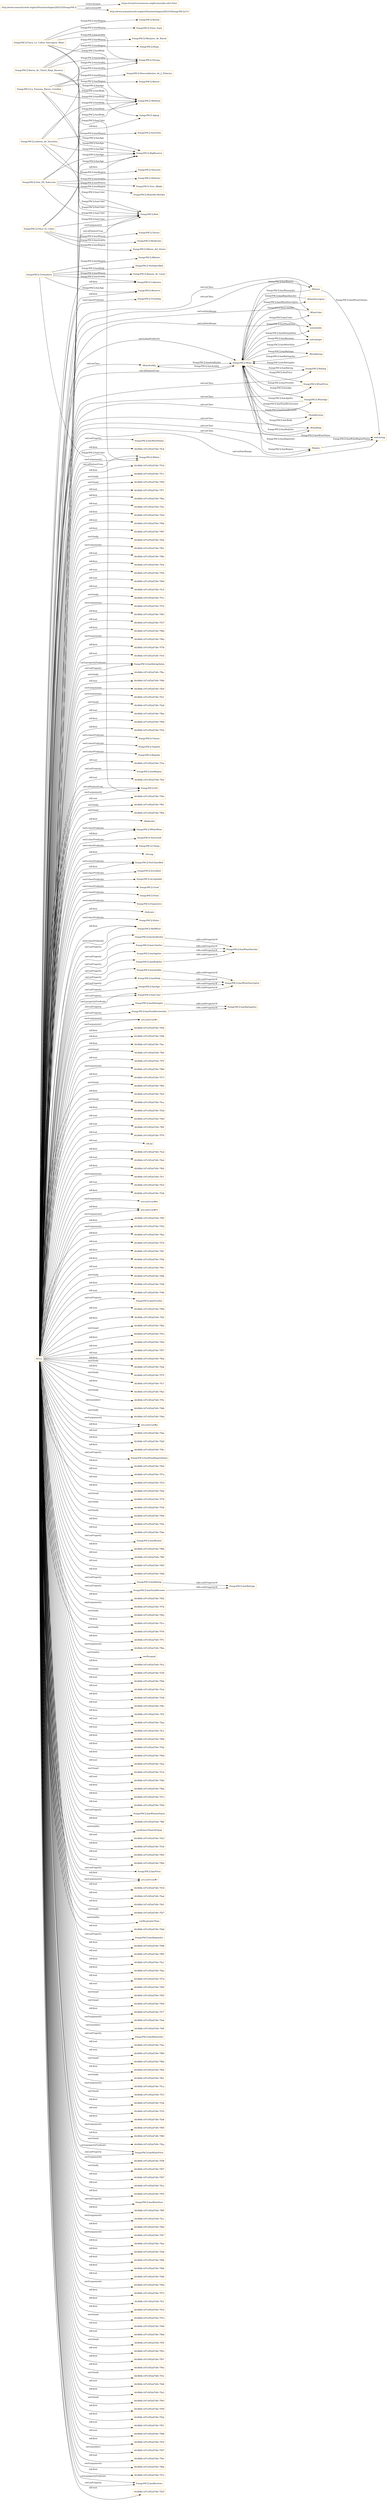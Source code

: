 digraph ar2dtool_diagram { 
rankdir=LR;
size="1501"
node [shape = rectangle, color="orange"]; "frangcPAC2:Trending" ":WineAcidity" ":WineRating" "frangcPAC2:Aging" "frangcPAC2:Classic" "frangcPAC2:Rating" "frangcPAC2:NotSpecified" "frangcPAC2:Superb" "frangcPAC2:Regular" "frangcPAC2:WinePrice" "frangcPAC2:WineAge" "frangcPAC2:Unknown" ":NumReviews" ":Moderate" "frangcPAC2:WhiteWine" "frangcPAC2:VeryGood" ":WineBody" "frangcPAC2:Wine" "frangcPAC2:Cheap" ":Strong" "frangcPAC2:NotClassified" "frangcPAC2:Excellent" "frangcPAC2:Acceptable" "frangcPAC2:NA" ":Region" "frangcPAC2:Good" "frangcPAC2:Red" ":WineDescriptor" "frangcPAC2:BigReserve" ":WineColor" "frangcPAC2:Reserve" "frangcPAC2:Viral" "frangcPAC2:Expensive" ":Winery" ":Delicate" "frangcPAC2:Static" "frangcPAC2:RedWine" "frangcPAC2:White" ; /*classes style*/
	"frangcPAC2:hasBodyInv" -> "frangcPAC2:hasWineDescInv" [ label = "rdfs:subPropertyOf" ];
	"frangcPAC2:hasAcidityInv" -> "frangcPAC2:hasWineDescInv" [ label = "rdfs:subPropertyOf" ];
	"frangcPAC2:hasColor" -> "frangcPAC2:hasWineDescriptor" [ label = "rdfs:subPropertyOf" ];
	"frangcPAC2:hasAcidity" -> "frangcPAC2:hasWineDescriptor" [ label = "rdfs:subPropertyOf" ];
	"frangcPAC2:hasBody" -> "frangcPAC2:hasWineDescriptor" [ label = "rdfs:subPropertyOf" ];
	"frangcPAC2:Baron_de_Chirel_Rioja_Reserva" -> "frangcPAC2:Medium" [ label = "frangcPAC2:hasBody" ];
	"frangcPAC2:Baron_de_Chirel_Rioja_Reserva" -> "frangcPAC2:Red" [ label = "frangcPAC2:hasColor" ];
	"frangcPAC2:Baron_de_Chirel_Rioja_Reserva" -> "frangcPAC2:BigReserve" [ label = "frangcPAC2:hasAge" ];
	"frangcPAC2:Baron_de_Chirel_Rioja_Reserva" -> "frangcPAC2:Strong" [ label = "frangcPAC2:hasAcidity" ];
	"frangcPAC2:Baron_de_Chirel_Rioja_Reserva" -> "frangcPAC2:Rioja" [ label = "frangcPAC2:hasRegion" ];
	"frangcPAC2:Baron_de_Chirel_Rioja_Reserva" -> "frangcPAC2:Marques_de_Riscal" [ label = "frangcPAC2:hasWinery" ];
	"frangcPAC2:hasNumReviewsInv" -> "frangcPAC2:hasRatingsInv" [ label = "rdfs:subPropertyOf" ];
	"http://www.semanticweb.org/mirifran/ontologies/2023/3/frangcPAC2" -> "https://creativecommons.org/licenses/by-nd/3.0/es/" [ label = "terms:license" ];
	"http://www.semanticweb.org/mirifran/ontologies/2023/3/frangcPAC2" -> "http://www.semanticweb.org/mirifran/ontologies/2023/3/frangcPAC2/3.0" [ label = "owl:versionIRI" ];
	"frangcPAC2:La_Faraona_Bierzo_Corullon" -> "frangcPAC2:Red" [ label = "frangcPAC2:hasColor" ];
	"frangcPAC2:La_Faraona_Bierzo_Corullon" -> "frangcPAC2:Bierzo" [ label = "frangcPAC2:hasRegion" ];
	"frangcPAC2:La_Faraona_Bierzo_Corullon" -> "frangcPAC2:Medium" [ label = "frangcPAC2:hasBody" ];
	"frangcPAC2:La_Faraona_Bierzo_Corullon" -> "frangcPAC2:Strong" [ label = "frangcPAC2:hasAcidity" ];
	"frangcPAC2:La_Faraona_Bierzo_Corullon" -> "frangcPAC2:BigReserve" [ label = "frangcPAC2:hasAge" ];
	"frangcPAC2:La_Faraona_Bierzo_Corullon" -> "frangcPAC2:Descendientes_de_J._Palacios" [ label = "frangcPAC2:hasWinery" ];
	"NULL" -> "urn:swrl:var#c" [ label = "swrl:argument1" ];
	"NULL" -> "4fcf68b:187c952d7d9:-7f44" [ label = "rdf:first" ];
	"NULL" -> "4fcf68b:187c952d7d9:-7f96" [ label = "rdf:first" ];
	"NULL" -> "4fcf68b:187c952d7d9:-7fac" [ label = "rdf:first" ];
	"NULL" -> "frangcPAC2:hasAcidityInv" [ label = "owl:onProperty" ];
	"NULL" -> "4fcf68b:187c952d7d9:-7fbf" [ label = "swrl:head" ];
	"NULL" -> "4fcf68b:187c952d7d9:-7f7f" [ label = "rdf:rest" ];
	"NULL" -> "frangcPAC2:Unknown" [ label = "rdf:first" ];
	"NULL" -> "4fcf68b:187c952d7d9:-7f86" [ label = "swrl:arguments" ];
	"NULL" -> "4fcf68b:187c952d7d9:-7f15" [ label = "rdf:first" ];
	"NULL" -> "4fcf68b:187c952d7d9:-7f9e" [ label = "swrl:head" ];
	"NULL" -> "4fcf68b:187c952d7d9:-7fa5" [ label = "rdf:first" ];
	"NULL" -> "4fcf68b:187c952d7d9:-7fca" [ label = "swrl:head" ];
	"NULL" -> "4fcf68b:187c952d7d9:-7f3d" [ label = "rdf:first" ];
	"NULL" -> "4fcf68b:187c952d7d9:-7f49" [ label = "rdf:rest" ];
	"NULL" -> "4fcf68b:187c952d7d9:-7f0f" [ label = "rdf:rest" ];
	"NULL" -> "4fcf68b:187c952d7d9:-7f70" [ label = "rdf:rest" ];
	"NULL" -> "rdf:nil" [ label = "rdf:rest" ];
	"NULL" -> "4fcf68b:187c952d7d9:-7fcd" [ label = "rdf:first" ];
	"NULL" -> "4fcf68b:187c952d7d9:-7fa4" [ label = "rdf:rest" ];
	"NULL" -> "4fcf68b:187c952d7d9:-7f62" [ label = "rdf:first" ];
	"NULL" -> "4fcf68b:187c952d7d9:-7fc1" [ label = "swrl:arguments" ];
	"NULL" -> "frangcPAC2:Viral" [ label = "swrl:classPredicate" ];
	"NULL" -> "4fcf68b:187c952d7d9:-7fc0" [ label = "rdf:rest" ];
	"NULL" -> "4fcf68b:187c952d7d9:-7f36" [ label = "rdf:first" ];
	"NULL" -> "urn:swrl:var#w" [ label = "swrl:argument1" ];
	"NULL" -> "urn:swrl:var#rv" [ label = "swrl:argument2" ];
	"NULL" -> "4fcf68b:187c952d7d9:-7f4f" [ label = "rdf:first" ];
	"NULL" -> "4fcf68b:187c952d7d9:-7f52" [ label = "swrl:arguments" ];
	"NULL" -> "frangcPAC2:hasColor" [ label = "owl:onProperty" ];
	"NULL" -> "4fcf68b:187c952d7d9:-7fbe" [ label = "rdf:first" ];
	"NULL" -> "4fcf68b:187c952d7d9:-7f74" [ label = "rdf:rest" ];
	"NULL" -> "4fcf68b:187c952d7d9:-7f41" [ label = "rdf:first" ];
	"NULL" -> "frangcPAC2:Trending" [ label = "swrl:classPredicate" ];
	"NULL" -> "4fcf68b:187c952d7d9:-7f5b" [ label = "rdf:first" ];
	"NULL" -> "4fcf68b:187c952d7d9:-7f6c" [ label = "rdf:rest" ];
	"NULL" -> "4fcf68b:187c952d7d9:-7f9b" [ label = "swrl:body" ];
	"NULL" -> "frangcPAC2:Good" [ label = "swrl:classPredicate" ];
	"NULL" -> "4fcf68b:187c952d7d9:-7f48" [ label = "rdf:first" ];
	"NULL" -> "frangcPAC2:Classic" [ label = "swrl:classPredicate" ];
	"NULL" -> "4fcf68b:187c952d7d9:-7f4b" [ label = "rdf:rest" ];
	"NULL" -> "frangcPAC2:hasPriceInv" [ label = "owl:onProperty" ];
	"NULL" -> "frangcPAC2:BigReserve" [ label = "rdf:first" ];
	"NULL" -> "4fcf68b:187c952d7d9:-7f99" [ label = "rdf:rest" ];
	"NULL" -> "4fcf68b:187c952d7d9:-7f2f" [ label = "rdf:first" ];
	"NULL" -> "4fcf68b:187c952d7d9:-7f6a" [ label = "swrl:head" ];
	"NULL" -> "4fcf68b:187c952d7d9:-7f53" [ label = "rdf:first" ];
	"NULL" -> "4fcf68b:187c952d7d9:-7f20" [ label = "rdf:rest" ];
	"NULL" -> "frangcPAC2:Wine" [ label = "swrl:classPredicate" ];
	"NULL" -> "4fcf68b:187c952d7d9:-7f57" [ label = "rdf:rest" ];
	"NULL" -> "4fcf68b:187c952d7d9:-7f0a" [ label = "rdf:first" ];
	"NULL" -> "4fcf68b:187c952d7d9:-7fa6" [ label = "swrl:body" ];
	"NULL" -> "4fcf68b:187c952d7d9:-7f75" [ label = "rdf:first" ];
	"NULL" -> "4fcf68b:187c952d7d9:-7fc7" [ label = "swrl:body" ];
	"NULL" -> "4fcf68b:187c952d7d9:-7fb3" [ label = "rdf:first" ];
	"NULL" -> ":Moderate" [ label = "rdf:first" ];
	"NULL" -> "4fcf68b:187c952d7d9:-7f5c" [ label = "swrl:body" ];
	"NULL" -> "4fcf68b:187c952d7d9:-7fdb" [ label = "owl:members" ];
	"NULL" -> "4fcf68b:187c952d7d9:-7f4d" [ label = "swrl:body" ];
	"NULL" -> "urn:swrl:var#p" [ label = "rdf:first" ];
	"NULL" -> "4fcf68b:187c952d7d9:-7fda" [ label = "rdf:rest" ];
	"NULL" -> "4fcf68b:187c952d7d9:-7f29" [ label = "rdf:first" ];
	"NULL" -> "4fcf68b:187c952d7d9:-7f4c" [ label = "rdf:first" ];
	"NULL" -> ":WineBody" [ label = "owl:onClass" ];
	"NULL" -> "frangcPAC2:RedWine" [ label = "swrl:classPredicate" ];
	"NULL" -> ":Delicate" [ label = "rdf:first" ];
	"NULL" -> "xsd:double" [ label = "owl:onDataRange" ];
	"NULL" -> "frangcPAC2:hasWineRegionName" [ label = "owl:onProperty" ];
	"NULL" -> "4fcf68b:187c952d7d9:-7fb9" [ label = "rdf:first" ];
	"NULL" -> "4fcf68b:187c952d7d9:-7f7a" [ label = "rdf:rest" ];
	"NULL" -> "frangcPAC2:WinePrice" [ label = "owl:onClass" ];
	"NULL" -> "4fcf68b:187c952d7d9:-7f19" [ label = "rdf:rest" ];
	"NULL" -> "4fcf68b:187c952d7d9:-7f24" [ label = "rdf:first" ];
	"NULL" -> "4fcf68b:187c952d7d9:-7f79" [ label = "swrl:head" ];
	"NULL" -> "frangcPAC2:VeryGood" [ label = "swrl:classPredicate" ];
	"NULL" -> "4fcf68b:187c952d7d9:-7f39" [ label = "swrl:body" ];
	"NULL" -> "4fcf68b:187c952d7d9:-7f90" [ label = "swrl:body" ];
	"NULL" -> "4fcf68b:187c952d7d9:-7f5e" [ label = "rdf:first" ];
	"NULL" -> "4fcf68b:187c952d7d9:-7fde" [ label = "rdf:rest" ];
	"NULL" -> "frangcPAC2:hasWinery" [ label = "owl:onProperty" ];
	"NULL" -> ":Winery" [ label = "owl:onClass" ];
	"NULL" -> "4fcf68b:187c952d7d9:-7f66" [ label = "rdf:first" ];
	"NULL" -> "4fcf68b:187c952d7d9:-7f9f" [ label = "rdf:rest" ];
	"NULL" -> "4fcf68b:187c952d7d9:-7f65" [ label = "rdf:rest" ];
	"NULL" -> "4fcf68b:187c952d7d9:-7fd6" [ label = "rdf:rest" ];
	"NULL" -> "frangcPAC2:hasNumReviews" [ label = "owl:onProperty" ];
	"NULL" -> "4fcf68b:187c952d7d9:-7f92" [ label = "rdf:first" ];
	"NULL" -> "urn:swrl:var#p" [ label = "swrl:argument2" ];
	"NULL" -> "4fcf68b:187c952d7d9:-7f7b" [ label = "swrl:arguments" ];
	"NULL" -> "4fcf68b:187c952d7d9:-7f42" [ label = "swrl:body" ];
	"NULL" -> "4fcf68b:187c952d7d9:-7f1e" [ label = "rdf:first" ];
	"NULL" -> "4fcf68b:187c952d7d9:-7f76" [ label = "swrl:body" ];
	"NULL" -> "4fcf68b:187c952d7d9:-7f7c" [ label = "rdf:first" ];
	"NULL" -> "4fcf68b:187c952d7d9:-7f6e" [ label = "swrl:arguments" ];
	"NULL" -> "frangcPAC2:hasRating" [ label = "owl:onProperty" ];
	"NULL" -> "swrlb:equal" [ label = "swrl:builtin" ];
	"NULL" -> "4fcf68b:187c952d7d9:-7fc2" [ label = "rdf:first" ];
	"NULL" -> "4fcf68b:187c952d7d9:-7f30" [ label = "swrl:body" ];
	"NULL" -> "xsd:string" [ label = "owl:onDataRange" ];
	"NULL" -> "4fcf68b:187c952d7d9:-7f94" [ label = "rdf:rest" ];
	"NULL" -> "4fcf68b:187c952d7d9:-7fcb" [ label = "rdf:rest" ];
	"NULL" -> "4fcf68b:187c952d7d9:-7f38" [ label = "rdf:first" ];
	"NULL" -> "frangcPAC2:White" [ label = "owl:allValuesFrom" ];
	"NULL" -> "4fcf68b:187c952d7d9:-7f8c" [ label = "rdf:rest" ];
	"NULL" -> "4fcf68b:187c952d7d9:-7f3f" [ label = "rdf:first" ];
	"NULL" -> "4fcf68b:187c952d7d9:-7faa" [ label = "rdf:rest" ];
	"NULL" -> "frangcPAC2:hasBodyInv" [ label = "owl:onProperty" ];
	"NULL" -> ":Strong" [ label = "rdf:first" ];
	"NULL" -> "4fcf68b:187c952d7d9:-7fc3" [ label = "rdf:rest" ];
	"NULL" -> "4fcf68b:187c952d7d9:-7f08" [ label = "rdf:first" ];
	"NULL" -> "4fcf68b:187c952d7d9:-7f2b" [ label = "rdf:first" ];
	"NULL" -> "4fcf68b:187c952d7d9:-7f9d" [ label = "rdf:first" ];
	"NULL" -> "4fcf68b:187c952d7d9:-7fa2" [ label = "rdf:rest" ];
	"NULL" -> "4fcf68b:187c952d7d9:-7f14" [ label = "swrl:head" ];
	"NULL" -> "frangcPAC2:hasBody" [ label = "owl:onProperty" ];
	"NULL" -> "4fcf68b:187c952d7d9:-7f40" [ label = "rdf:rest" ];
	"NULL" -> "4fcf68b:187c952d7d9:-7fbb" [ label = "rdf:first" ];
	"NULL" -> "frangcPAC2:hasColorInv" [ label = "owl:onProperty" ];
	"NULL" -> "4fcf68b:187c952d7d9:-7f13" [ label = "rdf:first" ];
	"NULL" -> "frangcPAC2:hasAgeInv" [ label = "owl:onProperty" ];
	"NULL" -> "4fcf68b:187c952d7d9:-7f56" [ label = "rdf:rest" ];
	"NULL" -> "frangcPAC2:hasWineryName" [ label = "owl:onProperty" ];
	"NULL" -> "4fcf68b:187c952d7d9:-7f8f" [ label = "rdf:first" ];
	"NULL" -> "frangcPAC2:NotClassified" [ label = "rdf:first" ];
	"NULL" -> "frangcPAC2:Wine" [ label = "owl:allValuesFrom" ];
	"NULL" -> "swrlb:lessThanOrEqual" [ label = "swrl:builtin" ];
	"NULL" -> "4fcf68b:187c952d7d9:-7f23" [ label = "rdf:rest" ];
	"NULL" -> "4fcf68b:187c952d7d9:-7f34" [ label = "rdf:first" ];
	"NULL" -> "4fcf68b:187c952d7d9:-7fb5" [ label = "rdf:rest" ];
	"NULL" -> "4fcf68b:187c952d7d9:-7f60" [ label = "rdf:rest" ];
	"NULL" -> "frangcPAC2:hasAcidity" [ label = "owl:onProperty" ];
	"NULL" -> "frangcPAC2:hasPrice" [ label = "owl:onProperty" ];
	"NULL" -> "urn:swrl:var#r" [ label = "swrl:argument2" ];
	"NULL" -> "4fcf68b:187c952d7d9:-7f18" [ label = "rdf:rest" ];
	"NULL" -> "4fcf68b:187c952d7d9:-7fad" [ label = "rdf:rest" ];
	"NULL" -> "4fcf68b:187c952d7d9:-7fd1" [ label = "rdf:first" ];
	"NULL" -> "4fcf68b:187c952d7d9:-7f27" [ label = "swrl:body" ];
	"NULL" -> "swrlb:greaterThan" [ label = "swrl:builtin" ];
	"NULL" -> "4fcf68b:187c952d7d9:-7fdd" [ label = "rdf:rest" ];
	"NULL" -> "frangcPAC2:hasRegionInv" [ label = "owl:onProperty" ];
	"NULL" -> "4fcf68b:187c952d7d9:-7f98" [ label = "rdf:first" ];
	"NULL" -> "4fcf68b:187c952d7d9:-7f85" [ label = "rdf:rest" ];
	"NULL" -> ":WineAcidity" [ label = "owl:onClass" ];
	"NULL" -> "4fcf68b:187c952d7d9:-7fa1" [ label = "rdf:first" ];
	"NULL" -> "4fcf68b:187c952d7d9:-7f4a" [ label = "rdf:first" ];
	"NULL" -> "frangcPAC2:NotClassified" [ label = "swrl:classPredicate" ];
	"NULL" -> "4fcf68b:187c952d7d9:-7f7d" [ label = "rdf:rest" ];
	"NULL" -> "frangcPAC2:Acceptable" [ label = "swrl:classPredicate" ];
	"NULL" -> "4fcf68b:187c952d7d9:-7fd5" [ label = "rdf:rest" ];
	"NULL" -> "4fcf68b:187c952d7d9:-7f45" [ label = "swrl:head" ];
	"NULL" -> "4fcf68b:187c952d7d9:-7f09" [ label = "swrl:head" ];
	"NULL" -> "4fcf68b:187c952d7d9:-7f17" [ label = "rdf:first" ];
	"NULL" -> "frangcPAC2:Aging" [ label = "rdf:first" ];
	"NULL" -> "frangcPAC2:Superb" [ label = "swrl:classPredicate" ];
	"NULL" -> "4fcf68b:187c952d7d9:-7fab" [ label = "swrl:arguments" ];
	"NULL" -> "4fcf68b:187c952d7d9:-7fdf" [ label = "owl:members" ];
	"NULL" -> "frangcPAC2:hasWineryInv" [ label = "owl:onProperty" ];
	"NULL" -> "frangcPAC2:NA" [ label = "swrl:argument2" ];
	"NULL" -> "4fcf68b:187c952d7d9:-7f2e" [ label = "rdf:rest" ];
	"NULL" -> "4fcf68b:187c952d7d9:-7f89" [ label = "rdf:rest" ];
	"NULL" -> "4fcf68b:187c952d7d9:-7f84" [ label = "swrl:head" ];
	"NULL" -> "4fcf68b:187c952d7d9:-7f64" [ label = "rdf:first" ];
	"NULL" -> "4fcf68b:187c952d7d9:-7fb1" [ label = "swrl:body" ];
	"NULL" -> "4fcf68b:187c952d7d9:-7f1a" [ label = "swrl:arguments" ];
	"NULL" -> "4fcf68b:187c952d7d9:-7f1f" [ label = "swrl:head" ];
	"NULL" -> "4fcf68b:187c952d7d9:-7f3b" [ label = "rdf:first" ];
	"NULL" -> "4fcf68b:187c952d7d9:-7f35" [ label = "rdf:rest" ];
	"NULL" -> "4fcf68b:187c952d7d9:-7fa8" [ label = "rdf:first" ];
	"NULL" -> "4fcf68b:187c952d7d9:-7f95" [ label = "swrl:arguments" ];
	"NULL" -> "4fcf68b:187c952d7d9:-7f80" [ label = "rdf:first" ];
	"NULL" -> "4fcf68b:187c952d7d9:-7f2a" [ label = "swrl:head" ];
	"NULL" -> "frangcPAC2:hasWinePrice" [ label = "owl:onProperty" ];
	"NULL" -> "4fcf68b:187c952d7d9:-7f58" [ label = "swrl:arguments" ];
	"NULL" -> "4fcf68b:187c952d7d9:-7f67" [ label = "swrl:body" ];
	"NULL" -> "4fcf68b:187c952d7d9:-7f97" [ label = "rdf:rest" ];
	"NULL" -> "4fcf68b:187c952d7d9:-7fce" [ label = "rdf:rest" ];
	"NULL" -> "4fcf68b:187c952d7d9:-7f55" [ label = "rdf:first" ];
	"NULL" -> "frangcPAC2:hasWineYear" [ label = "owl:onProperty" ];
	"NULL" -> "4fcf68b:187c952d7d9:-7f6f" [ label = "rdf:first" ];
	"NULL" -> "4fcf68b:187c952d7d9:-7fcc" [ label = "swrl:arguments" ];
	"NULL" -> "frangcPAC2:Excellent" [ label = "swrl:classPredicate" ];
	"NULL" -> "4fcf68b:187c952d7d9:-7fb0" [ label = "rdf:first" ];
	"NULL" -> "4fcf68b:187c952d7d9:-7f47" [ label = "swrl:arguments" ];
	"NULL" -> "frangcPAC2:hasNumReviewsInv" [ label = "owl:onProperty" ];
	"NULL" -> ":NumReviews" [ label = "owl:onClass" ];
	"NULL" -> "4fcf68b:187c952d7d9:-7fae" [ label = "rdf:first" ];
	"NULL" -> "4fcf68b:187c952d7d9:-7f26" [ label = "rdf:first" ];
	"NULL" -> "urn:swrl:var#rv" [ label = "rdf:first" ];
	"NULL" -> "urn:swrl:var#r" [ label = "rdf:first" ];
	"NULL" -> "frangcPAC2:Regular" [ label = "swrl:classPredicate" ];
	"NULL" -> "4fcf68b:187c952d7d9:-7f8b" [ label = "rdf:first" ];
	"NULL" -> "4fcf68b:187c952d7d9:-7f6b" [ label = "rdf:first" ];
	"NULL" -> "4fcf68b:187c952d7d9:-7fd0" [ label = "rdf:rest" ];
	"NULL" -> "4fcf68b:187c952d7d9:-7f0d" [ label = "swrl:arguments" ];
	"NULL" -> "4fcf68b:187c952d7d9:-7f73" [ label = "rdf:first" ];
	"NULL" -> "xsd:integer" [ label = "owl:onDataRange" ];
	"NULL" -> "4fcf68b:187c952d7d9:-7fcf" [ label = "rdf:first" ];
	"NULL" -> "4fcf68b:187c952d7d9:-7f10" [ label = "rdf:first" ];
	"NULL" -> "4fcf68b:187c952d7d9:-7f33" [ label = "swrl:head" ];
	"NULL" -> "frangcPAC2:Expensive" [ label = "swrl:classPredicate" ];
	"NULL" -> "4fcf68b:187c952d7d9:-7fd9" [ label = "rdf:rest" ];
	"NULL" -> "4fcf68b:187c952d7d9:-7fb8" [ label = "rdf:rest" ];
	"NULL" -> "4fcf68b:187c952d7d9:-7f5f" [ label = "swrl:head" ];
	"NULL" -> "4fcf68b:187c952d7d9:-7f63" [ label = "rdf:rest" ];
	"NULL" -> "4fcf68b:187c952d7d9:-7fb7" [ label = "rdf:first" ];
	"NULL" -> "4fcf68b:187c952d7d9:-7f0e" [ label = "rdf:first" ];
	"NULL" -> "4fcf68b:187c952d7d9:-7f3c" [ label = "swrl:head" ];
	"NULL" -> "4fcf68b:187c952d7d9:-7fd4" [ label = "rdf:rest" ];
	"NULL" -> "4fcf68b:187c952d7d9:-7fa3" [ label = "rdf:first" ];
	"NULL" -> "4fcf68b:187c952d7d9:-7f93" [ label = "swrl:head" ];
	"NULL" -> "4fcf68b:187c952d7d9:-7f59" [ label = "rdf:first" ];
	"NULL" -> "4fcf68b:187c952d7d9:-7f22" [ label = "rdf:first" ];
	"NULL" -> "4fcf68b:187c952d7d9:-7f51" [ label = "rdf:rest" ];
	"NULL" -> "4fcf68b:187c952d7d9:-7f88" [ label = "rdf:rest" ];
	"NULL" -> "4fcf68b:187c952d7d9:-7fc9" [ label = "rdf:first" ];
	"NULL" -> "4fcf68b:187c952d7d9:-7fd7" [ label = "owl:members" ];
	"NULL" -> "4fcf68b:187c952d7d9:-7f0c" [ label = "rdf:rest" ];
	"NULL" -> "4fcf68b:187c952d7d9:-7fb6" [ label = "swrl:arguments" ];
	"NULL" -> "frangcPAC2:Red" [ label = "swrl:argument2" ];
	"NULL" -> "4fcf68b:187c952d7d9:-7f7e" [ label = "rdf:first" ];
	"NULL" -> "frangcPAC2:hasReviews" [ label = "owl:onProperty" ];
	"NULL" -> "4fcf68b:187c952d7d9:-7f25" [ label = "rdf:rest" ];
	"NULL" -> "frangcPAC2:hasWineName" [ label = "owl:onProperty" ];
	"NULL" -> "frangcPAC2:hasWinePrice" [ label = "swrl:propertyPredicate" ];
	"NULL" -> "4fcf68b:187c952d7d9:-7fc4" [ label = "rdf:first" ];
	"NULL" -> "4fcf68b:187c952d7d9:-7f1b" [ label = "rdf:first" ];
	"NULL" -> "4fcf68b:187c952d7d9:-7f11" [ label = "swrl:body" ];
	"NULL" -> "frangcPAC2:Static" [ label = "swrl:classPredicate" ];
	"NULL" -> "4fcf68b:187c952d7d9:-7f50" [ label = "swrl:head" ];
	"NULL" -> "4fcf68b:187c952d7d9:-7f71" [ label = "rdf:rest" ];
	"NULL" -> "4fcf68b:187c952d7d9:-7f9a" [ label = "rdf:first" ];
	"NULL" -> "4fcf68b:187c952d7d9:-7f2c" [ label = "rdf:rest" ];
	"NULL" -> "frangcPAC2:NA" [ label = "owl:allValuesFrom" ];
	"NULL" -> "4fcf68b:187c952d7d9:-7f2d" [ label = "rdf:first" ];
	"NULL" -> "4fcf68b:187c952d7d9:-7f0b" [ label = "rdf:rest" ];
	"NULL" -> "frangcPAC2:White" [ label = "swrl:argument2" ];
	"NULL" -> "frangcPAC2:WineAge" [ label = "owl:onClass" ];
	"NULL" -> "urn:swrl:var#c" [ label = "swrl:argument2" ];
	"NULL" -> "frangcPAC2:RedWine" [ label = "rdf:first" ];
	"NULL" -> "4fcf68b:187c952d7d9:-7f87" [ label = "rdf:first" ];
	"NULL" -> "4fcf68b:187c952d7d9:-7fd2" [ label = "swrl:body" ];
	"NULL" -> "4fcf68b:187c952d7d9:-7f61" [ label = "swrl:arguments" ];
	"NULL" -> "frangcPAC2:Rating" [ label = "owl:onClass" ];
	"NULL" -> "4fcf68b:187c952d7d9:-7f8e" [ label = "rdf:rest" ];
	"NULL" -> "4fcf68b:187c952d7d9:-7fc6" [ label = "rdf:first" ];
	"NULL" -> "4fcf68b:187c952d7d9:-7f54" [ label = "rdf:rest" ];
	"NULL" -> "frangcPAC2:hasRatingInv" [ label = "owl:onProperty" ];
	"NULL" -> "frangcPAC2:WhiteWine" [ label = "rdf:first" ];
	"NULL" -> "4fcf68b:187c952d7d9:-7f6d" [ label = "rdf:rest" ];
	"NULL" -> "4fcf68b:187c952d7d9:-7fc5" [ label = "rdf:rest" ];
	"NULL" -> "frangcPAC2:Cheap" [ label = "swrl:classPredicate" ];
	"NULL" -> "4fcf68b:187c952d7d9:-7f1c" [ label = "swrl:body" ];
	"NULL" -> "4fcf68b:187c952d7d9:-7f72" [ label = "swrl:arguments" ];
	"NULL" -> ":WineColor" [ label = "owl:onClass" ];
	"NULL" -> "4fcf68b:187c952d7d9:-7f83" [ label = "rdf:first" ];
	"NULL" -> "frangcPAC2:hasReviews" [ label = "swrl:propertyPredicate" ];
	"NULL" -> "4fcf68b:187c952d7d9:-7f37" [ label = "rdf:rest" ];
	"NULL" -> "4fcf68b:187c952d7d9:-7f8d" [ label = "rdf:first" ];
	"NULL" -> "4fcf68b:187c952d7d9:-7f8a" [ label = "swrl:arguments" ];
	"NULL" -> "4fcf68b:187c952d7d9:-7f78" [ label = "rdf:first" ];
	"NULL" -> "4fcf68b:187c952d7d9:-7f16" [ label = "rdf:rest" ];
	"NULL" -> "frangcPAC2:hasRatingValue" [ label = "owl:onProperty" ];
	"NULL" -> "frangcPAC2:WhiteWine" [ label = "swrl:classPredicate" ];
	"NULL" -> "4fcf68b:187c952d7d9:-7fbc" [ label = "swrl:body" ];
	"NULL" -> "4fcf68b:187c952d7d9:-7f46" [ label = "rdf:rest" ];
	"NULL" -> "frangcPAC2:hasColor" [ label = "swrl:propertyPredicate" ];
	"NULL" -> "frangcPAC2:Reserve" [ label = "rdf:first" ];
	"NULL" -> "4fcf68b:187c952d7d9:-7fa0" [ label = "swrl:arguments" ];
	"NULL" -> "4fcf68b:187c952d7d9:-7f21" [ label = "swrl:arguments" ];
	"NULL" -> "4fcf68b:187c952d7d9:-7fa9" [ label = "swrl:head" ];
	"NULL" -> "4fcf68b:187c952d7d9:-7fba" [ label = "rdf:rest" ];
	"NULL" -> "4fcf68b:187c952d7d9:-7f69" [ label = "rdf:first" ];
	"NULL" -> "4fcf68b:187c952d7d9:-7f32" [ label = "rdf:first" ];
	"NULL" -> "4fcf68b:187c952d7d9:-7f3e" [ label = "rdf:rest" ];
	"NULL" -> "frangcPAC2:hasRegion" [ label = "owl:onProperty" ];
	"NULL" -> "frangcPAC2:hasAge" [ label = "owl:onProperty" ];
	"NULL" -> "frangcPAC2:Red" [ label = "owl:allValuesFrom" ];
	"NULL" -> "4fcf68b:187c952d7d9:-7faf" [ label = "rdf:rest" ];
	"NULL" -> ":Region" [ label = "owl:onClass" ];
	"NULL" -> "4fcf68b:187c952d7d9:-7f5a" [ label = "rdf:rest" ];
	"NULL" -> "frangcPAC2:hasRatingValue" [ label = "swrl:propertyPredicate" ];
	"NULL" -> "4fcf68b:187c952d7d9:-7f81" [ label = "swrl:body" ];
	"NULL" -> "4fcf68b:187c952d7d9:-7fb4" [ label = "swrl:head" ];
	"frangcPAC2:hasColorInv" -> "frangcPAC2:hasWineDescInv" [ label = "rdfs:subPropertyOf" ];
	"frangcPAC2:Finca_La_Colina_Sauvignon_Blanc" -> "frangcPAC2:Vinos_Sanz" [ label = "frangcPAC2:hasWinery" ];
	"frangcPAC2:Finca_La_Colina_Sauvignon_Blanc" -> "frangcPAC2:Aging" [ label = "frangcPAC2:hasAge" ];
	"frangcPAC2:Finca_La_Colina_Sauvignon_Blanc" -> "frangcPAC2:Strong" [ label = "frangcPAC2:hasAcidity" ];
	"frangcPAC2:Finca_La_Colina_Sauvignon_Blanc" -> "frangcPAC2:Medium" [ label = "frangcPAC2:hasBody" ];
	"frangcPAC2:Finca_La_Colina_Sauvignon_Blanc" -> "frangcPAC2:White" [ label = "frangcPAC2:hasColor" ];
	"frangcPAC2:Finca_La_Colina_Sauvignon_Blanc" -> "frangcPAC2:Rueda" [ label = "frangcPAC2:hasRegion" ];
	"frangcPAC2:hasNumReviews" -> "frangcPAC2:hasRatings" [ label = "rdfs:subPropertyOf" ];
	"frangcPAC2:hasAge" -> "frangcPAC2:hasWineDescriptor" [ label = "rdfs:subPropertyOf" ];
	"frangcPAC2:hasRatingInv" -> "frangcPAC2:hasRatingsInv" [ label = "rdfs:subPropertyOf" ];
	"frangcPAC2:Laderas_de_Inurrieta" -> "frangcPAC2:Strong" [ label = "frangcPAC2:hasAcidity" ];
	"frangcPAC2:Laderas_de_Inurrieta" -> "frangcPAC2:Inurrieta" [ label = "frangcPAC2:hasWinery" ];
	"frangcPAC2:Laderas_de_Inurrieta" -> "frangcPAC2:BigReserve" [ label = "frangcPAC2:hasAge" ];
	"frangcPAC2:Laderas_de_Inurrieta" -> "frangcPAC2:Red" [ label = "frangcPAC2:hasColor" ];
	"frangcPAC2:Laderas_de_Inurrieta" -> "frangcPAC2:Medium" [ label = "frangcPAC2:hasBody" ];
	"frangcPAC2:Laderas_de_Inurrieta" -> "frangcPAC2:Navarra" [ label = "frangcPAC2:hasRegion" ];
	"frangcPAC2:Don_PX_Seleccion" -> "frangcPAC2:Red" [ label = "frangcPAC2:hasColor" ];
	"frangcPAC2:Don_PX_Seleccion" -> "frangcPAC2:Medium" [ label = "frangcPAC2:hasBody" ];
	"frangcPAC2:Don_PX_Seleccion" -> "frangcPAC2:Delicate" [ label = "frangcPAC2:hasAcidity" ];
	"frangcPAC2:Don_PX_Seleccion" -> "frangcPAC2:Toro_Albala" [ label = "frangcPAC2:hasWinery" ];
	"frangcPAC2:Don_PX_Seleccion" -> "frangcPAC2:Montilla-Moriles" [ label = "frangcPAC2:hasRegion" ];
	"frangcPAC2:Don_PX_Seleccion" -> "frangcPAC2:BigReserve" [ label = "frangcPAC2:hasAge" ];
	"frangcPAC2:hasAgeInv" -> "frangcPAC2:hasWineDescInv" [ label = "rdfs:subPropertyOf" ];
	"frangcPAC2:Treixadura" -> "frangcPAC2:Ramon_do_Casar" [ label = "frangcPAC2:hasWinery" ];
	"frangcPAC2:Treixadura" -> "frangcPAC2:NA" [ label = "frangcPAC2:hasColor" ];
	"frangcPAC2:Treixadura" -> "frangcPAC2:Ribeiro" [ label = "frangcPAC2:hasRegion" ];
	"frangcPAC2:Treixadura" -> "frangcPAC2:Reserve" [ label = "frangcPAC2:hasAge" ];
	"frangcPAC2:Treixadura" -> "frangcPAC2:Unknown" [ label = "frangcPAC2:hasAcidity" ];
	"frangcPAC2:Treixadura" -> "frangcPAC2:NotSpecified" [ label = "frangcPAC2:hasBody" ];
	"frangcPAC2:hasRating" -> "frangcPAC2:hasRatings" [ label = "rdfs:subPropertyOf" ];
	"frangcPAC2:Finca_El_Canto" -> "frangcPAC2:Moderate" [ label = "frangcPAC2:hasAcidity" ];
	"frangcPAC2:Finca_El_Canto" -> "frangcPAC2:Ribera_del_Duero" [ label = "frangcPAC2:hasRegion" ];
	"frangcPAC2:Finca_El_Canto" -> "frangcPAC2:BigReserve" [ label = "frangcPAC2:hasAge" ];
	"frangcPAC2:Finca_El_Canto" -> "frangcPAC2:Tarsus" [ label = "frangcPAC2:hasWinery" ];
	"frangcPAC2:Finca_El_Canto" -> "frangcPAC2:Medium" [ label = "frangcPAC2:hasBody" ];
	"frangcPAC2:Finca_El_Canto" -> "frangcPAC2:Red" [ label = "frangcPAC2:hasColor" ];
	"frangcPAC2:Wine" -> ":Winery" [ label = "frangcPAC2:hasWinery" ];
	"frangcPAC2:Wine" -> "xsd:integer" [ label = "frangcPAC2:hasReviews" ];
	":WineDescriptor" -> "frangcPAC2:Wine" [ label = "frangcPAC2:hasWineDescInv" ];
	":Region" -> "xsd:string" [ label = "frangcPAC2:hasWineRegionName" ];
	":Region" -> "frangcPAC2:Wine" [ label = "frangcPAC2:hasRegionInv" ];
	"frangcPAC2:Wine" -> "xsd:double" [ label = "frangcPAC2:hasWinePrice" ];
	"frangcPAC2:Wine" -> "xsd:double" [ label = "frangcPAC2:hasRatingValue" ];
	"frangcPAC2:Wine" -> ":WineDescriptor" [ label = "frangcPAC2:hasWineDescriptor" ];
	"frangcPAC2:Wine" -> ":WineRating" [ label = "frangcPAC2:hasRatings" ];
	"frangcPAC2:Wine" -> "frangcPAC2:WineAge" [ label = "frangcPAC2:hasAge" ];
	":WineColor" -> "frangcPAC2:Wine" [ label = "frangcPAC2:hasColorInv" ];
	":WineAcidity" -> "frangcPAC2:Wine" [ label = "frangcPAC2:hasAcidityInv" ];
	"frangcPAC2:Wine" -> ":WineBody" [ label = "frangcPAC2:hasBody" ];
	"frangcPAC2:WineAge" -> "frangcPAC2:Wine" [ label = "frangcPAC2:hasAgeInv" ];
	"frangcPAC2:Wine" -> "frangcPAC2:WinePrice" [ label = "frangcPAC2:hasPrice" ];
	"frangcPAC2:Wine" -> ":NumReviews" [ label = "frangcPAC2:hasNumReviews" ];
	"frangcPAC2:Wine" -> "xsd:integer" [ label = "frangcPAC2:hasWineYear" ];
	"frangcPAC2:Rating" -> "frangcPAC2:Wine" [ label = "frangcPAC2:hasRatingInv" ];
	"frangcPAC2:Wine" -> ":WineAcidity" [ label = "frangcPAC2:hasAcidity" ];
	":NumReviews" -> "frangcPAC2:Wine" [ label = "frangcPAC2:hasNumReviewsInv" ];
	":WineBody" -> "frangcPAC2:Wine" [ label = "frangcPAC2:hasBodyInv" ];
	"frangcPAC2:Wine" -> ":Region" [ label = "frangcPAC2:hasRegion" ];
	":WineRating" -> "frangcPAC2:Wine" [ label = "frangcPAC2:hasRatingsInv" ];
	":Winery" -> "frangcPAC2:Wine" [ label = "frangcPAC2:hasWineryInv" ];
	"frangcPAC2:WinePrice" -> "frangcPAC2:Wine" [ label = "frangcPAC2:hasPriceInv" ];
	"frangcPAC2:Wine" -> "xsd:string" [ label = "frangcPAC2:hasWineName" ];
	"frangcPAC2:Wine" -> ":WineColor" [ label = "frangcPAC2:hasColor" ];
	"frangcPAC2:Wine" -> "frangcPAC2:Rating" [ label = "frangcPAC2:hasRating" ];
	":Winery" -> "xsd:string" [ label = "frangcPAC2:hasWineryName" ];

}
